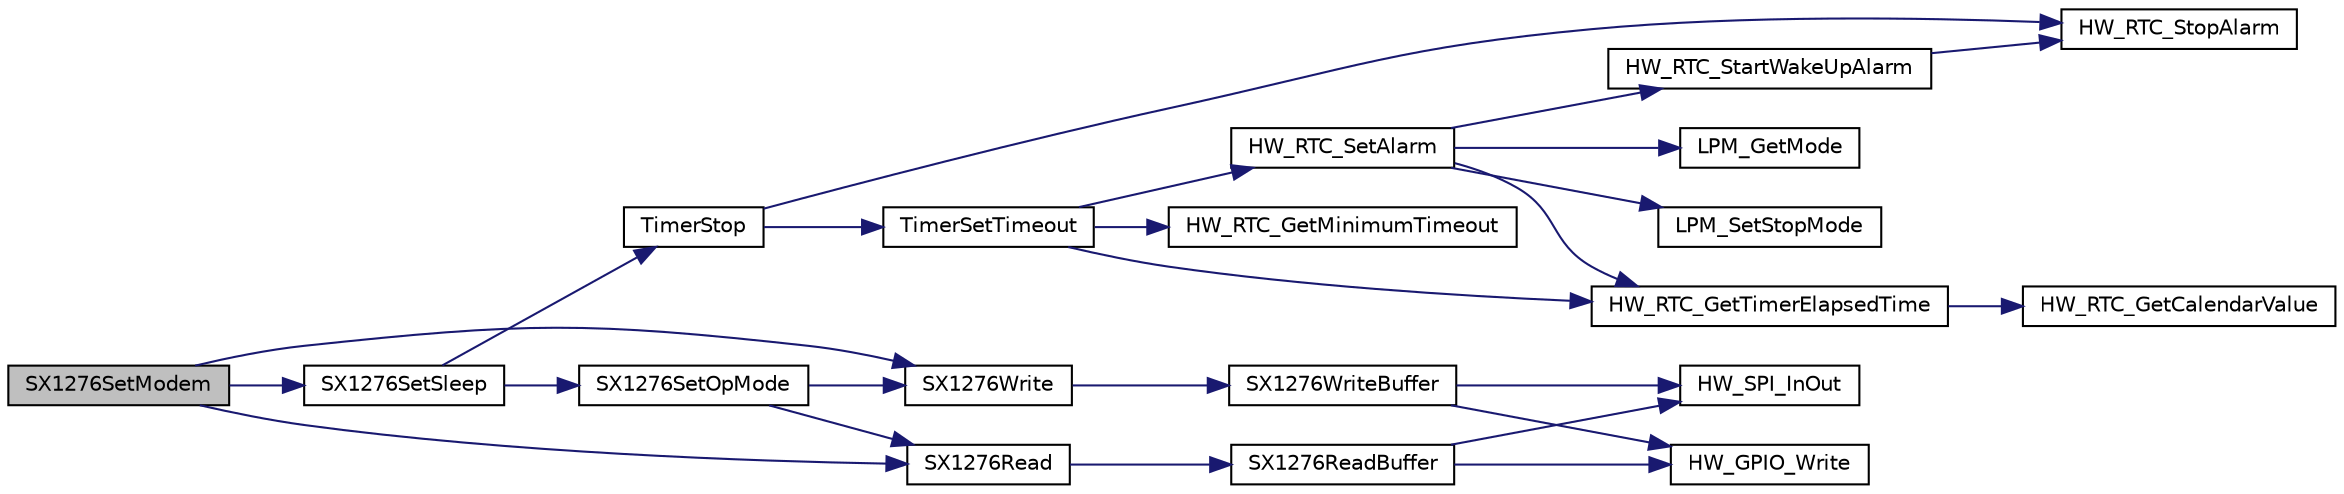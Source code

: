 digraph "SX1276SetModem"
{
  edge [fontname="Helvetica",fontsize="10",labelfontname="Helvetica",labelfontsize="10"];
  node [fontname="Helvetica",fontsize="10",shape=record];
  rankdir="LR";
  Node383 [label="SX1276SetModem",height=0.2,width=0.4,color="black", fillcolor="grey75", style="filled", fontcolor="black"];
  Node383 -> Node384 [color="midnightblue",fontsize="10",style="solid",fontname="Helvetica"];
  Node384 [label="SX1276Read",height=0.2,width=0.4,color="black", fillcolor="white", style="filled",URL="$sx1276_8c.html#a1c0054da62dacb13d6286a7cfe01d863",tooltip="Reads the radio register at the specified address "];
  Node384 -> Node385 [color="midnightblue",fontsize="10",style="solid",fontname="Helvetica"];
  Node385 [label="SX1276ReadBuffer",height=0.2,width=0.4,color="black", fillcolor="white", style="filled",URL="$sx1276_8c.html#a9b3df4400813ac6aed7b77f400436ad0",tooltip="Reads multiple radio registers starting at address "];
  Node385 -> Node386 [color="midnightblue",fontsize="10",style="solid",fontname="Helvetica"];
  Node386 [label="HW_GPIO_Write",height=0.2,width=0.4,color="black", fillcolor="white", style="filled",URL="$group___lory_s_d_k___g_p_i_o___functions.html#ga64b37e6d4da7e8f148c92f898aed98de",tooltip="Writes the given value to the GPIO output "];
  Node385 -> Node387 [color="midnightblue",fontsize="10",style="solid",fontname="Helvetica"];
  Node387 [label="HW_SPI_InOut",height=0.2,width=0.4,color="black", fillcolor="white", style="filled",URL="$hw__spi_8h.html#ae0d3f21fb84de59193e82bd1943d5563",tooltip="Sends outData and receives inData "];
  Node383 -> Node388 [color="midnightblue",fontsize="10",style="solid",fontname="Helvetica"];
  Node388 [label="SX1276SetSleep",height=0.2,width=0.4,color="black", fillcolor="white", style="filled",URL="$sx1276_8c.html#a32a7b8c477b2f400f96a3255e1ab7620",tooltip="Sets the radio in sleep mode "];
  Node388 -> Node389 [color="midnightblue",fontsize="10",style="solid",fontname="Helvetica"];
  Node389 [label="TimerStop",height=0.2,width=0.4,color="black", fillcolor="white", style="filled",URL="$time_server_8c.html#a8ae899c4e8a9abf49d825d6959aa6bcb",tooltip="Stops and removes the timer object from the list of timer events "];
  Node389 -> Node390 [color="midnightblue",fontsize="10",style="solid",fontname="Helvetica"];
  Node390 [label="TimerSetTimeout",height=0.2,width=0.4,color="black", fillcolor="white", style="filled",URL="$time_server_8c.html#af90925c5246bd6bbc2863d08d4cca3a9",tooltip="Sets a timeout with the duration \"timestamp\" "];
  Node390 -> Node391 [color="midnightblue",fontsize="10",style="solid",fontname="Helvetica"];
  Node391 [label="HW_RTC_GetMinimumTimeout",height=0.2,width=0.4,color="black", fillcolor="white", style="filled",URL="$group___lory_s_d_k___r_t_c___functions.html#ga254f9e5c17daff978fef15be01021c51",tooltip="Return the minimum timeout the RTC is able to handle "];
  Node390 -> Node392 [color="midnightblue",fontsize="10",style="solid",fontname="Helvetica"];
  Node392 [label="HW_RTC_GetTimerElapsedTime",height=0.2,width=0.4,color="black", fillcolor="white", style="filled",URL="$group___lory_s_d_k___r_t_c___functions.html#ga7961116aa831950b62a413ecbbcfb02a",tooltip="Get the RTC timer elapsed time since the last Reference was set "];
  Node392 -> Node393 [color="midnightblue",fontsize="10",style="solid",fontname="Helvetica"];
  Node393 [label="HW_RTC_GetCalendarValue",height=0.2,width=0.4,color="black", fillcolor="white", style="filled",URL="$group___lory_s_d_k___r_t_c___functions.html#gaf81b8dc866a5c7b125355b55e3953387",tooltip="get current time from calendar in ticks "];
  Node390 -> Node394 [color="midnightblue",fontsize="10",style="solid",fontname="Helvetica"];
  Node394 [label="HW_RTC_SetAlarm",height=0.2,width=0.4,color="black", fillcolor="white", style="filled",URL="$group___lory_s_d_k___r_t_c___functions.html#ga09cec56d54c13de658fafdd003390771",tooltip="Set the alarm "];
  Node394 -> Node392 [color="midnightblue",fontsize="10",style="solid",fontname="Helvetica"];
  Node394 -> Node395 [color="midnightblue",fontsize="10",style="solid",fontname="Helvetica"];
  Node395 [label="LPM_SetStopMode",height=0.2,width=0.4,color="black", fillcolor="white", style="filled",URL="$low__power__manager_8c.html#ac8a0ff787d7d417b9e1f0697a1d5fd6d",tooltip="This API notifies the low power manager if the specified user allows the Off mode or not..."];
  Node394 -> Node396 [color="midnightblue",fontsize="10",style="solid",fontname="Helvetica"];
  Node396 [label="LPM_GetMode",height=0.2,width=0.4,color="black", fillcolor="white", style="filled",URL="$low__power__manager_8c.html#ae9107e412181f10977b724c346cebd45",tooltip="This API returns the Low Power Mode selected that will be applied when the system will enter low powe..."];
  Node394 -> Node397 [color="midnightblue",fontsize="10",style="solid",fontname="Helvetica"];
  Node397 [label="HW_RTC_StartWakeUpAlarm",height=0.2,width=0.4,color="black", fillcolor="white", style="filled",URL="$group___lory_s_d_k___r_t_c___functions.html#ga60703fcfc4abd73a2efc980e8bb6ad27",tooltip="start wake up alarm "];
  Node397 -> Node398 [color="midnightblue",fontsize="10",style="solid",fontname="Helvetica"];
  Node398 [label="HW_RTC_StopAlarm",height=0.2,width=0.4,color="black", fillcolor="white", style="filled",URL="$group___lory_s_d_k___r_t_c___functions.html#ga227be06e4dc1332d46ff12519db183b5",tooltip="Stop the Alarm "];
  Node389 -> Node398 [color="midnightblue",fontsize="10",style="solid",fontname="Helvetica"];
  Node388 -> Node399 [color="midnightblue",fontsize="10",style="solid",fontname="Helvetica"];
  Node399 [label="SX1276SetOpMode",height=0.2,width=0.4,color="black", fillcolor="white", style="filled",URL="$sx1276_8c.html#aaaac2e0d7b5bd63fabf38a235d27a452",tooltip="Sets the SX1276 operating mode "];
  Node399 -> Node400 [color="midnightblue",fontsize="10",style="solid",fontname="Helvetica"];
  Node400 [label="SX1276Write",height=0.2,width=0.4,color="black", fillcolor="white", style="filled",URL="$sx1276_8c.html#a15374c2bed5d3ff2d6b95fdf177b645e",tooltip="Writes the radio register at the specified address "];
  Node400 -> Node401 [color="midnightblue",fontsize="10",style="solid",fontname="Helvetica"];
  Node401 [label="SX1276WriteBuffer",height=0.2,width=0.4,color="black", fillcolor="white", style="filled",URL="$sx1276_8c.html#aba51c12ba7f6d704cdeed69201507983",tooltip="Writes multiple radio registers starting at address "];
  Node401 -> Node386 [color="midnightblue",fontsize="10",style="solid",fontname="Helvetica"];
  Node401 -> Node387 [color="midnightblue",fontsize="10",style="solid",fontname="Helvetica"];
  Node399 -> Node384 [color="midnightblue",fontsize="10",style="solid",fontname="Helvetica"];
  Node383 -> Node400 [color="midnightblue",fontsize="10",style="solid",fontname="Helvetica"];
}
